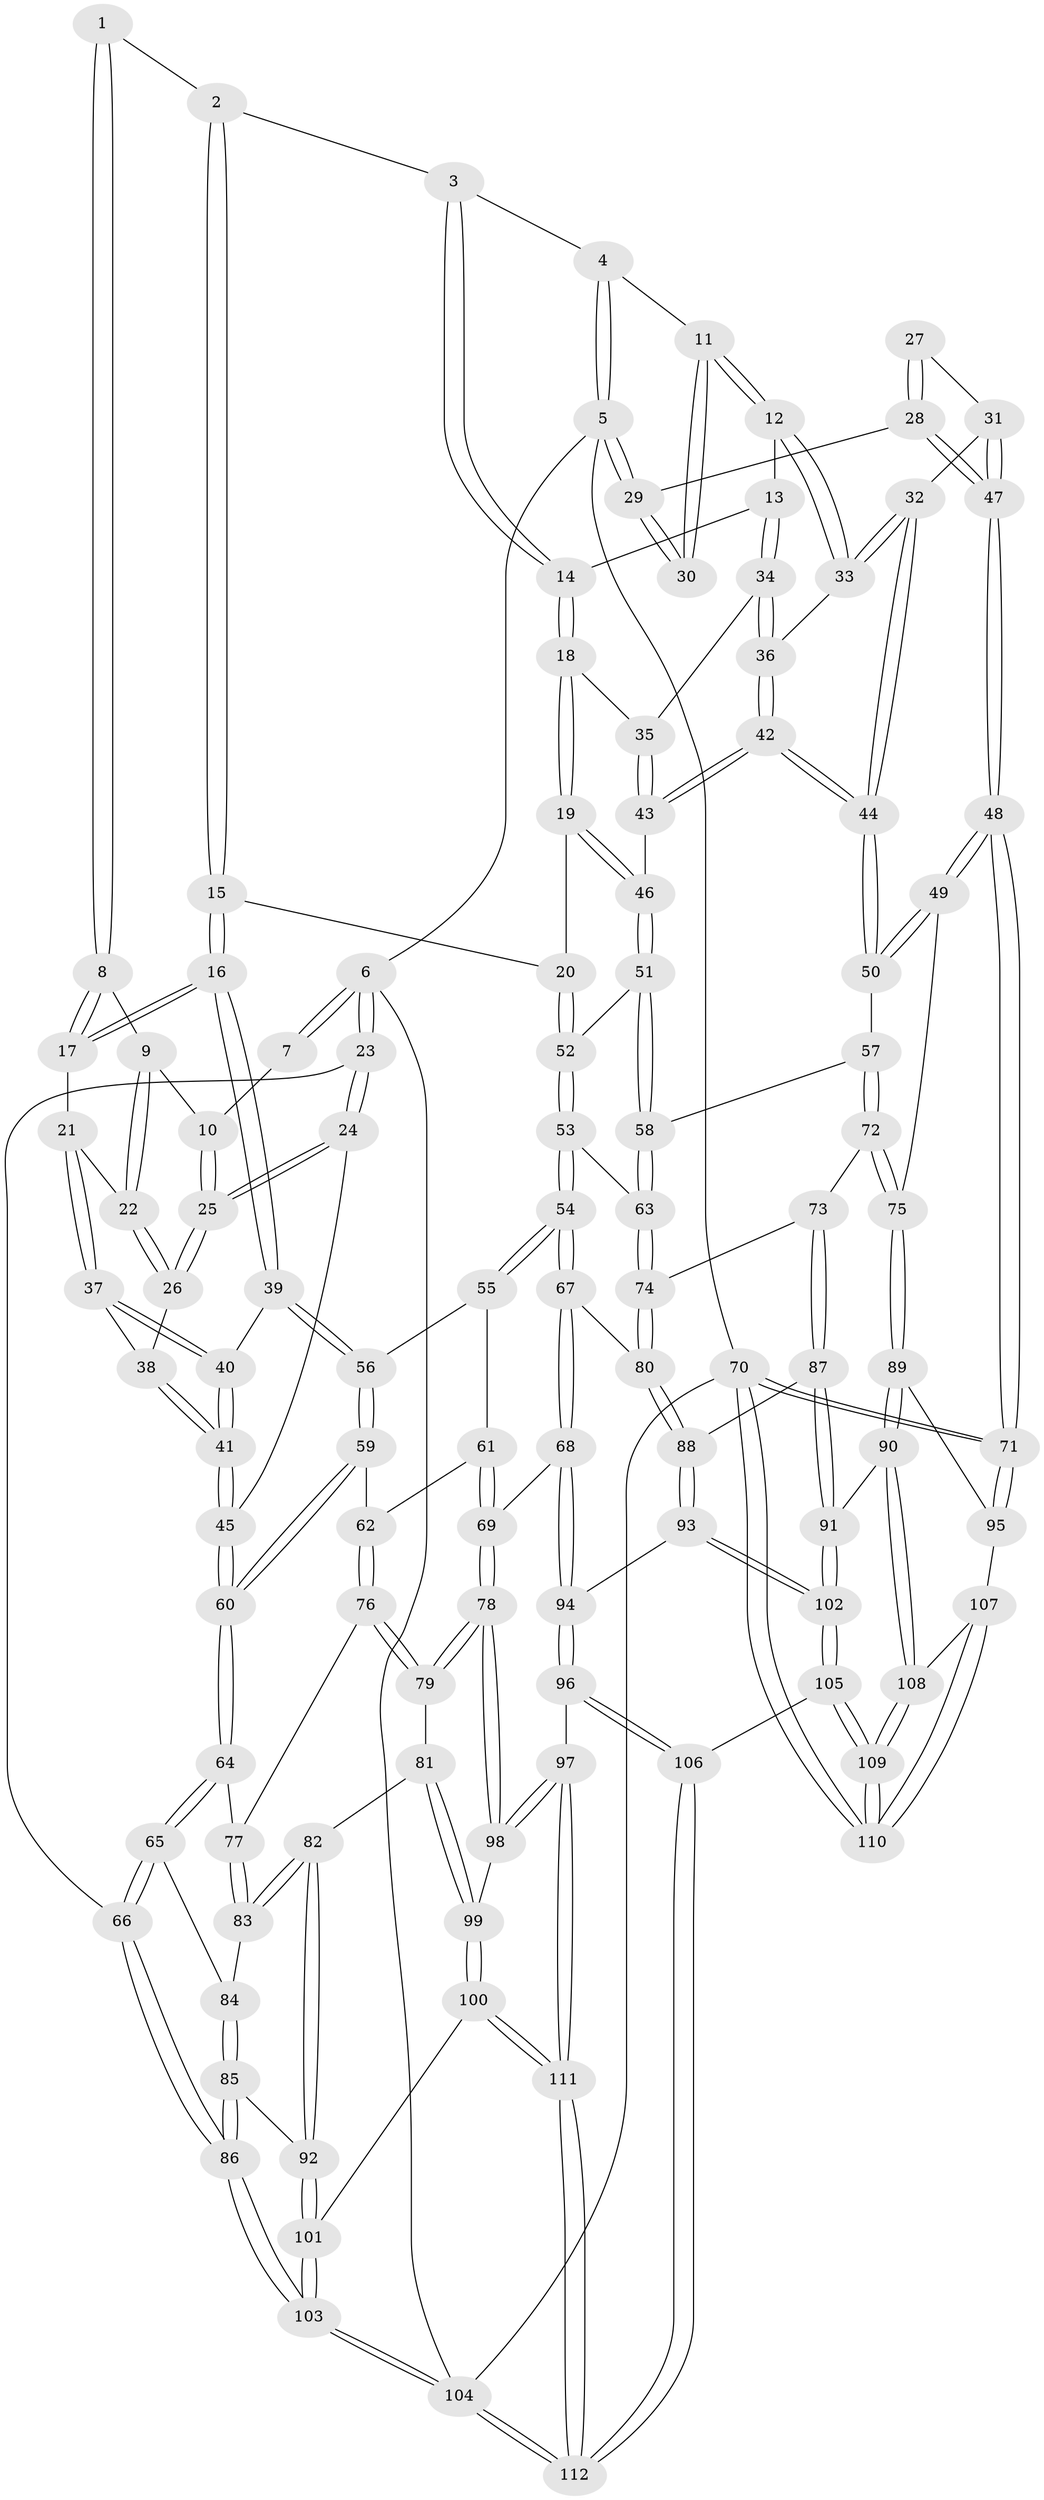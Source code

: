 // Generated by graph-tools (version 1.1) at 2025/38/03/09/25 02:38:40]
// undirected, 112 vertices, 277 edges
graph export_dot {
graph [start="1"]
  node [color=gray90,style=filled];
  1 [pos="+0.20458098316755224+0"];
  2 [pos="+0.3771345814707014+0"];
  3 [pos="+0.6934692830562998+0"];
  4 [pos="+0.7951486008611103+0"];
  5 [pos="+1+0"];
  6 [pos="+0+0"];
  7 [pos="+0.08081967393380156+0"];
  8 [pos="+0.1596520433128167+0.1105923660304047"];
  9 [pos="+0.09390596827463114+0.13644367669226173"];
  10 [pos="+0.05464069749530658+0.13703417784988756"];
  11 [pos="+0.8356410443054065+0.09619238264156375"];
  12 [pos="+0.8043148596140465+0.14890031506178322"];
  13 [pos="+0.738587059145301+0.18353183298968953"];
  14 [pos="+0.6320574532665116+0.06366722976090189"];
  15 [pos="+0.4017342979241581+0.22547053355849297"];
  16 [pos="+0.39406336256150537+0.2315484859598104"];
  17 [pos="+0.24023003784104938+0.19748917424932302"];
  18 [pos="+0.5484110505410967+0.21543328231836512"];
  19 [pos="+0.5026380838865451+0.23035658135929374"];
  20 [pos="+0.4700383218804857+0.23703395821463738"];
  21 [pos="+0.15345102825046286+0.23986848518177636"];
  22 [pos="+0.12182146481439587+0.20375623946921423"];
  23 [pos="+0+0.2071095234297525"];
  24 [pos="+0+0.21589529999661708"];
  25 [pos="+0+0.21289892107864866"];
  26 [pos="+0+0.22302998674580082"];
  27 [pos="+0.9066083091771139+0.13530618126856833"];
  28 [pos="+1+0"];
  29 [pos="+1+0"];
  30 [pos="+0.9024667045553716+0.13270332124718962"];
  31 [pos="+1+0.2441273373220209"];
  32 [pos="+0.9951572107838426+0.26376914281834607"];
  33 [pos="+0.8342099488088325+0.24124310259194415"];
  34 [pos="+0.6843456191225942+0.2316676938588718"];
  35 [pos="+0.6770920007713721+0.2371107492695442"];
  36 [pos="+0.8272127100180273+0.2854014773708737"];
  37 [pos="+0.1371882144531398+0.2598088370629892"];
  38 [pos="+0.05679662410047465+0.2524556411361107"];
  39 [pos="+0.37865369131651183+0.2670892340324683"];
  40 [pos="+0.14369193113759687+0.3460433781186795"];
  41 [pos="+0.12047872459986529+0.3884510374175685"];
  42 [pos="+0.8260599665097883+0.3635597277591409"];
  43 [pos="+0.7031613603521246+0.29926137483532"];
  44 [pos="+0.8390670662048849+0.38540320362170066"];
  45 [pos="+0.11239832179224357+0.4088280957496272"];
  46 [pos="+0.6636744086782491+0.382220278903785"];
  47 [pos="+1+0.26816955169440243"];
  48 [pos="+1+0.5327943177785411"];
  49 [pos="+0.9222505551308767+0.48197373859834486"];
  50 [pos="+0.8391313762151388+0.41335146237771714"];
  51 [pos="+0.6598087147262015+0.41496707287196494"];
  52 [pos="+0.5703345638424798+0.4249298403321244"];
  53 [pos="+0.542490185283957+0.485256842959423"];
  54 [pos="+0.5179308788427321+0.5105817902153139"];
  55 [pos="+0.3918555048609677+0.37675718975139005"];
  56 [pos="+0.3783349062839644+0.26865528755777307"];
  57 [pos="+0.7544588813351861+0.4632581946083099"];
  58 [pos="+0.7168823354249461+0.46503252822343416"];
  59 [pos="+0.21867219999543058+0.45094385135728676"];
  60 [pos="+0.11422674413839265+0.46020118923256026"];
  61 [pos="+0.36933625313383706+0.45577204032483326"];
  62 [pos="+0.2927599930975767+0.5114839125363608"];
  63 [pos="+0.6735960201515104+0.5248344200862963"];
  64 [pos="+0.09990878542783263+0.4793240694520923"];
  65 [pos="+0.09181317942525129+0.48714544282832545"];
  66 [pos="+0+0.5445579527066544"];
  67 [pos="+0.5025275883539924+0.5617337807198076"];
  68 [pos="+0.46449548665433726+0.590372948571853"];
  69 [pos="+0.44936659241113647+0.5921575711856581"];
  70 [pos="+1+1"];
  71 [pos="+1+0.6803923156245049"];
  72 [pos="+0.7878976891335121+0.6031414136663557"];
  73 [pos="+0.7751388754138976+0.6090242158932246"];
  74 [pos="+0.6640841393183976+0.5712922481483795"];
  75 [pos="+0.8361590259145216+0.6151968176635481"];
  76 [pos="+0.2969889093599256+0.5441508986947156"];
  77 [pos="+0.24864555515935696+0.576924084224826"];
  78 [pos="+0.3860807465435026+0.6247919223403336"];
  79 [pos="+0.3836726278356288+0.6240050764773781"];
  80 [pos="+0.628985116992361+0.61106023258747"];
  81 [pos="+0.28132195723980724+0.6548296985895665"];
  82 [pos="+0.2319947998089706+0.6474296231749875"];
  83 [pos="+0.22513072075011714+0.6270904438618199"];
  84 [pos="+0.12318153330579085+0.5802623149759448"];
  85 [pos="+0.09896741804318869+0.7209265367161906"];
  86 [pos="+0+0.6589160522839924"];
  87 [pos="+0.7303776732901869+0.6714537169323455"];
  88 [pos="+0.6292009021945342+0.6120374308609879"];
  89 [pos="+0.8886132615983219+0.7030145429469155"];
  90 [pos="+0.782098918764645+0.7615990873820779"];
  91 [pos="+0.7306141862998119+0.7339897024305524"];
  92 [pos="+0.15858180641550554+0.7792885777971627"];
  93 [pos="+0.6048039019380648+0.7378467000438382"];
  94 [pos="+0.5354138962101258+0.7337277933215283"];
  95 [pos="+0.9345090538571952+0.7160844410304962"];
  96 [pos="+0.46859402603747446+0.7917990262961138"];
  97 [pos="+0.4639156942397955+0.7910311170760763"];
  98 [pos="+0.3785399963078487+0.7212425732055673"];
  99 [pos="+0.29136078819680444+0.7829630509897063"];
  100 [pos="+0.21588035676426978+0.8661378062537596"];
  101 [pos="+0.17797120863532223+0.8265606024498767"];
  102 [pos="+0.63040205414378+0.7607801964352722"];
  103 [pos="+0+0.934920522232543"];
  104 [pos="+0+1"];
  105 [pos="+0.6398097148324273+1"];
  106 [pos="+0.5880224846730776+1"];
  107 [pos="+0.8992579646648258+0.8197760688690393"];
  108 [pos="+0.7880145127209747+0.9174603303066117"];
  109 [pos="+0.7338972959517405+1"];
  110 [pos="+1+1"];
  111 [pos="+0.24396526913244188+0.9534934407487002"];
  112 [pos="+0.26021021895356333+1"];
  1 -- 2;
  1 -- 8;
  1 -- 8;
  2 -- 3;
  2 -- 15;
  2 -- 15;
  3 -- 4;
  3 -- 14;
  3 -- 14;
  4 -- 5;
  4 -- 5;
  4 -- 11;
  5 -- 6;
  5 -- 29;
  5 -- 29;
  5 -- 70;
  6 -- 7;
  6 -- 7;
  6 -- 23;
  6 -- 23;
  6 -- 104;
  7 -- 10;
  8 -- 9;
  8 -- 17;
  8 -- 17;
  9 -- 10;
  9 -- 22;
  9 -- 22;
  10 -- 25;
  10 -- 25;
  11 -- 12;
  11 -- 12;
  11 -- 30;
  11 -- 30;
  12 -- 13;
  12 -- 33;
  12 -- 33;
  13 -- 14;
  13 -- 34;
  13 -- 34;
  14 -- 18;
  14 -- 18;
  15 -- 16;
  15 -- 16;
  15 -- 20;
  16 -- 17;
  16 -- 17;
  16 -- 39;
  16 -- 39;
  17 -- 21;
  18 -- 19;
  18 -- 19;
  18 -- 35;
  19 -- 20;
  19 -- 46;
  19 -- 46;
  20 -- 52;
  20 -- 52;
  21 -- 22;
  21 -- 37;
  21 -- 37;
  22 -- 26;
  22 -- 26;
  23 -- 24;
  23 -- 24;
  23 -- 66;
  24 -- 25;
  24 -- 25;
  24 -- 45;
  25 -- 26;
  25 -- 26;
  26 -- 38;
  27 -- 28;
  27 -- 28;
  27 -- 31;
  28 -- 29;
  28 -- 47;
  28 -- 47;
  29 -- 30;
  29 -- 30;
  31 -- 32;
  31 -- 47;
  31 -- 47;
  32 -- 33;
  32 -- 33;
  32 -- 44;
  32 -- 44;
  33 -- 36;
  34 -- 35;
  34 -- 36;
  34 -- 36;
  35 -- 43;
  35 -- 43;
  36 -- 42;
  36 -- 42;
  37 -- 38;
  37 -- 40;
  37 -- 40;
  38 -- 41;
  38 -- 41;
  39 -- 40;
  39 -- 56;
  39 -- 56;
  40 -- 41;
  40 -- 41;
  41 -- 45;
  41 -- 45;
  42 -- 43;
  42 -- 43;
  42 -- 44;
  42 -- 44;
  43 -- 46;
  44 -- 50;
  44 -- 50;
  45 -- 60;
  45 -- 60;
  46 -- 51;
  46 -- 51;
  47 -- 48;
  47 -- 48;
  48 -- 49;
  48 -- 49;
  48 -- 71;
  48 -- 71;
  49 -- 50;
  49 -- 50;
  49 -- 75;
  50 -- 57;
  51 -- 52;
  51 -- 58;
  51 -- 58;
  52 -- 53;
  52 -- 53;
  53 -- 54;
  53 -- 54;
  53 -- 63;
  54 -- 55;
  54 -- 55;
  54 -- 67;
  54 -- 67;
  55 -- 56;
  55 -- 61;
  56 -- 59;
  56 -- 59;
  57 -- 58;
  57 -- 72;
  57 -- 72;
  58 -- 63;
  58 -- 63;
  59 -- 60;
  59 -- 60;
  59 -- 62;
  60 -- 64;
  60 -- 64;
  61 -- 62;
  61 -- 69;
  61 -- 69;
  62 -- 76;
  62 -- 76;
  63 -- 74;
  63 -- 74;
  64 -- 65;
  64 -- 65;
  64 -- 77;
  65 -- 66;
  65 -- 66;
  65 -- 84;
  66 -- 86;
  66 -- 86;
  67 -- 68;
  67 -- 68;
  67 -- 80;
  68 -- 69;
  68 -- 94;
  68 -- 94;
  69 -- 78;
  69 -- 78;
  70 -- 71;
  70 -- 71;
  70 -- 110;
  70 -- 110;
  70 -- 104;
  71 -- 95;
  71 -- 95;
  72 -- 73;
  72 -- 75;
  72 -- 75;
  73 -- 74;
  73 -- 87;
  73 -- 87;
  74 -- 80;
  74 -- 80;
  75 -- 89;
  75 -- 89;
  76 -- 77;
  76 -- 79;
  76 -- 79;
  77 -- 83;
  77 -- 83;
  78 -- 79;
  78 -- 79;
  78 -- 98;
  78 -- 98;
  79 -- 81;
  80 -- 88;
  80 -- 88;
  81 -- 82;
  81 -- 99;
  81 -- 99;
  82 -- 83;
  82 -- 83;
  82 -- 92;
  82 -- 92;
  83 -- 84;
  84 -- 85;
  84 -- 85;
  85 -- 86;
  85 -- 86;
  85 -- 92;
  86 -- 103;
  86 -- 103;
  87 -- 88;
  87 -- 91;
  87 -- 91;
  88 -- 93;
  88 -- 93;
  89 -- 90;
  89 -- 90;
  89 -- 95;
  90 -- 91;
  90 -- 108;
  90 -- 108;
  91 -- 102;
  91 -- 102;
  92 -- 101;
  92 -- 101;
  93 -- 94;
  93 -- 102;
  93 -- 102;
  94 -- 96;
  94 -- 96;
  95 -- 107;
  96 -- 97;
  96 -- 106;
  96 -- 106;
  97 -- 98;
  97 -- 98;
  97 -- 111;
  97 -- 111;
  98 -- 99;
  99 -- 100;
  99 -- 100;
  100 -- 101;
  100 -- 111;
  100 -- 111;
  101 -- 103;
  101 -- 103;
  102 -- 105;
  102 -- 105;
  103 -- 104;
  103 -- 104;
  104 -- 112;
  104 -- 112;
  105 -- 106;
  105 -- 109;
  105 -- 109;
  106 -- 112;
  106 -- 112;
  107 -- 108;
  107 -- 110;
  107 -- 110;
  108 -- 109;
  108 -- 109;
  109 -- 110;
  109 -- 110;
  111 -- 112;
  111 -- 112;
}
